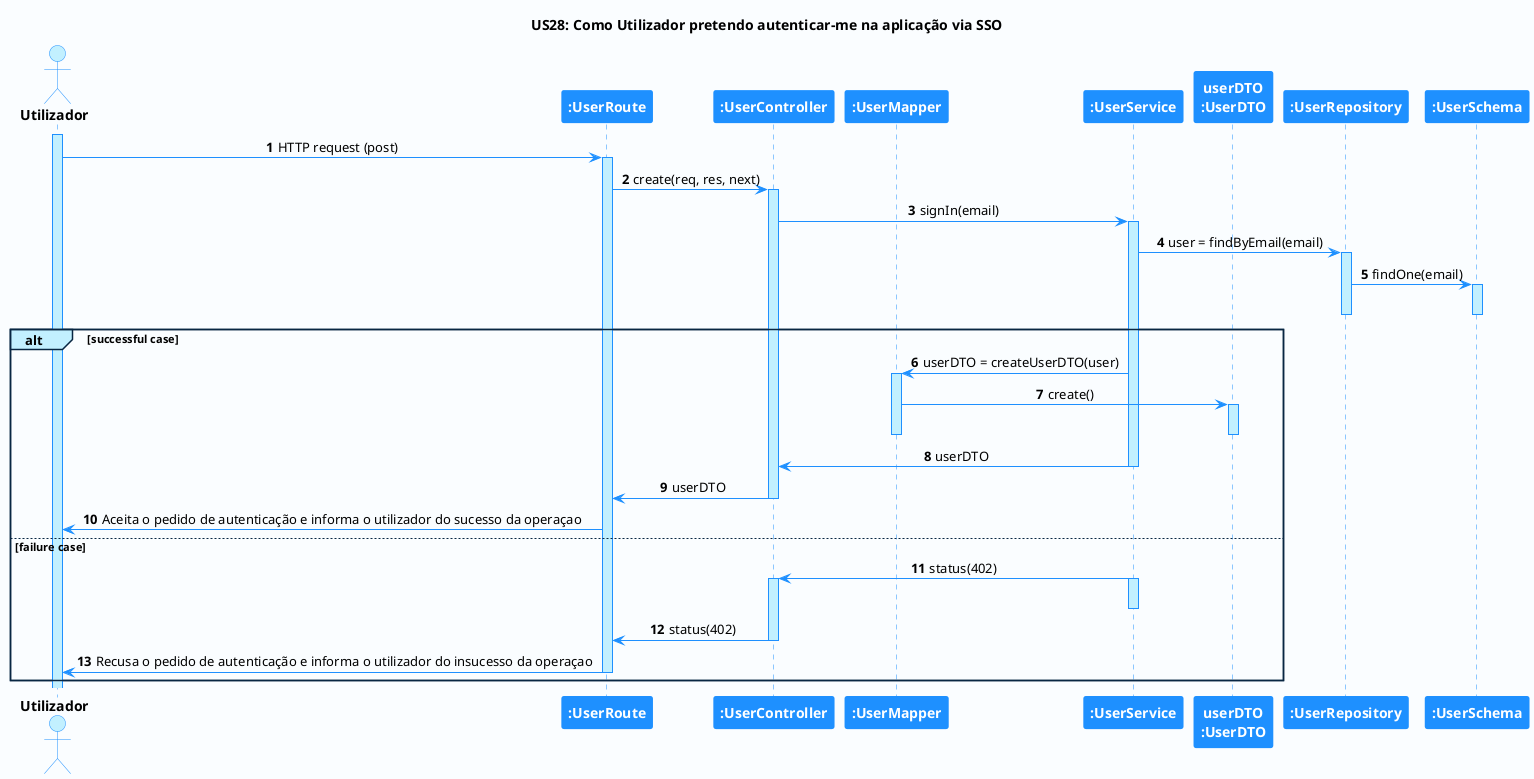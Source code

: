 @startuml hello

'-Style----------------------------------------------------------------------------------------------------------------

autonumber

skinparam DefaultTextAlignment center

skinparam BackgroundColor #fafdff

skinparam sequence {
    LifeLineBorderColor DodgerBlue
    LifeLineBackgroundColor APPLICATION

    ActorBackgroundColor APPLICATION
    ActorBorderColor DodgerBlue

    BackgroundColor #FFFFFF
    ArrowColor DodgerBlue
    BorderColor DodgerBlue

    ParticipantBackgroundColor DodgerBlue
    ParticipantFontColor #FFFFFF
    ParticipantBorderColor DodgerBlue

    GroupBorderColor #082642
    GroupBackgroundColor APPLICATION
}

skinparam note {
    LifeLineBorderColor DodgerBlue
    LifeLineBackgroundColor APPLICATION

    ActorBackgroundColor APPLICATION
    ActorBorderColor DodgerBlue

    BackgroundColor #FFFFFF
    ArrowColor DodgerBlue
    BorderColor DodgerBlue

    ParticipantBackgroundColor DodgerBlue
    ParticipantFontColor #FFFFFF
    ParticipantBorderColor DodgerBlue

    GroupBorderColor #082642
    GroupBackgroundColor APPLICATION
}

'-Title----------------------------------------------------------------------------------------------------------------

title US28: Como Utilizador pretendo autenticar-me na aplicação via SSO

'-Actors/Participants--------------------------------------------------------------------------------------------------

actor "<b>Utilizador" as A
participant "<b>:UserRoute" as RR
participant "<b>:UserController" as CC
participant "<b>:UserMapper" as CM
participant "<b>:UserService" as CS
participant "<b>userDTO\n<b>:UserDTO" as CD
participant "<b>:UserRepository" as CREP
participant "<b>:UserSchema" as CSC



'-Associations---------------------------------------------------------------------------------------------------------

activate A

A -> RR: HTTP request (post)
activate RR

RR -> CC: create(req, res, next)
activate CC
CC -> CS : signIn(email)
activate CS
CS -> CREP : user = findByEmail(email)
activate CREP
CREP -> CSC : findOne(email)
activate CSC
deactivate CSC
deactivate CREP
alt successful case
CS -> CM : userDTO = createUserDTO(user)
activate CM
CM -> CD : create()
activate CD
deactivate CD

deactivate CM
CS -> CC : userDTO
deactivate CS
CC -> RR: userDTO
deactivate CC

RR -> A: Aceita o pedido de autenticação e informa o utilizador do sucesso da operaçao
else failure case



CS -> CC : status(402)
activate CS
deactivate CS
activate CC
CC -> RR: status(402)
deactivate CC
RR -> A: Recusa o pedido de autenticação e informa o utilizador do insucesso da operaçao
deactivate RR
end

deactivate RR
'----------------------------------------------------------------------------------------------------------------------

@enduml